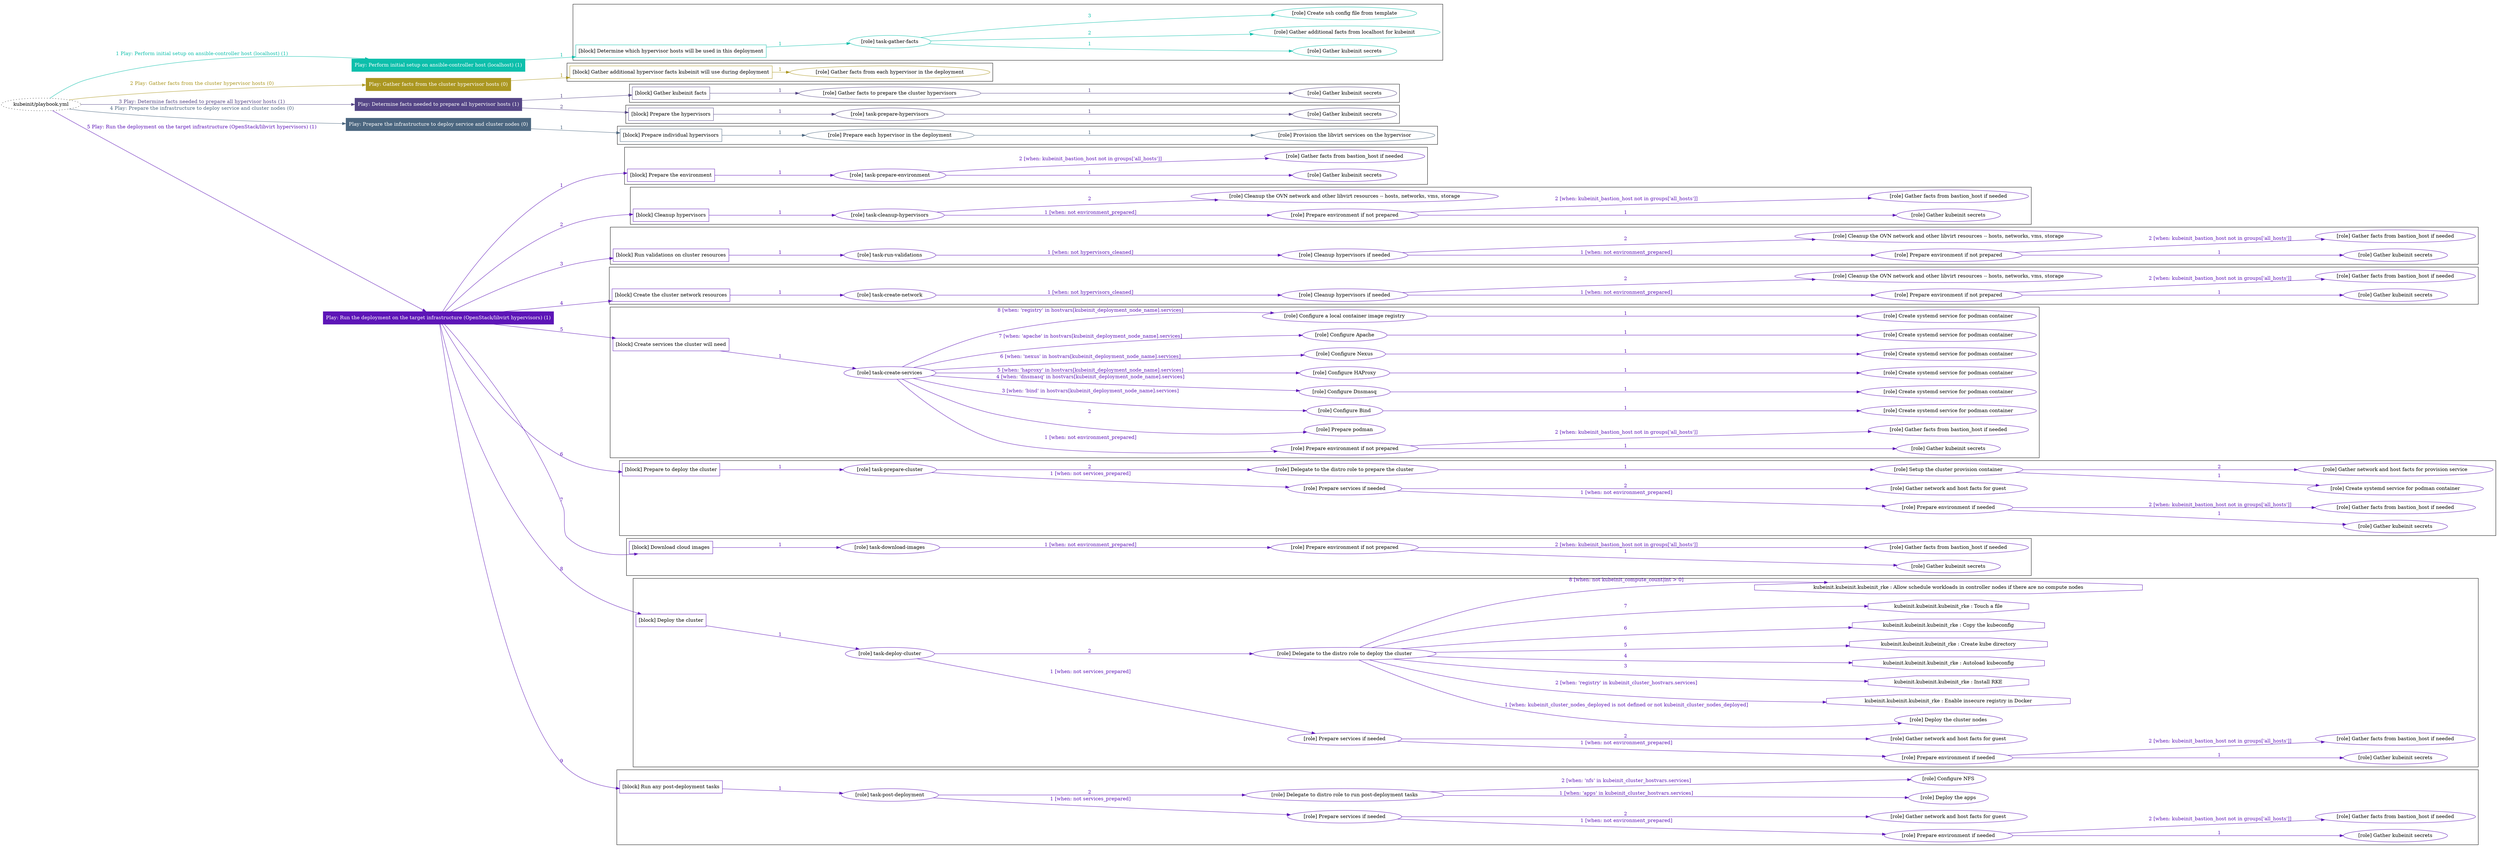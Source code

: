 digraph {
	graph [concentrate=true ordering=in rankdir=LR ratio=fill]
	edge [esep=5 sep=10]
	"kubeinit/playbook.yml" [URL="/home/runner/work/kubeinit/kubeinit/kubeinit/playbook.yml" id=playbook_f7bdc3e6 style=dotted]
	"kubeinit/playbook.yml" -> play_c393688e [label="1 Play: Perform initial setup on ansible-controller host (localhost) (1)" color="#0dbfab" fontcolor="#0dbfab" id=edge_play_c393688e labeltooltip="1 Play: Perform initial setup on ansible-controller host (localhost) (1)" tooltip="1 Play: Perform initial setup on ansible-controller host (localhost) (1)"]
	subgraph "Play: Perform initial setup on ansible-controller host (localhost) (1)" {
		play_c393688e [label="Play: Perform initial setup on ansible-controller host (localhost) (1)" URL="/home/runner/work/kubeinit/kubeinit/kubeinit/playbook.yml" color="#0dbfab" fontcolor="#ffffff" id=play_c393688e shape=box style=filled tooltip=localhost]
		play_c393688e -> block_7fe28656 [label=1 color="#0dbfab" fontcolor="#0dbfab" id=edge_block_7fe28656 labeltooltip=1 tooltip=1]
		subgraph cluster_block_7fe28656 {
			block_7fe28656 [label="[block] Determine which hypervisor hosts will be used in this deployment" URL="/home/runner/work/kubeinit/kubeinit/kubeinit/playbook.yml" color="#0dbfab" id=block_7fe28656 labeltooltip="Determine which hypervisor hosts will be used in this deployment" shape=box tooltip="Determine which hypervisor hosts will be used in this deployment"]
			block_7fe28656 -> role_66c20160 [label="1 " color="#0dbfab" fontcolor="#0dbfab" id=edge_role_66c20160 labeltooltip="1 " tooltip="1 "]
			subgraph "task-gather-facts" {
				role_66c20160 [label="[role] task-gather-facts" URL="/home/runner/work/kubeinit/kubeinit/kubeinit/playbook.yml" color="#0dbfab" id=role_66c20160 tooltip="task-gather-facts"]
				role_66c20160 -> role_f27fe825 [label="1 " color="#0dbfab" fontcolor="#0dbfab" id=edge_role_f27fe825 labeltooltip="1 " tooltip="1 "]
				subgraph "Gather kubeinit secrets" {
					role_f27fe825 [label="[role] Gather kubeinit secrets" URL="/home/runner/.ansible/collections/ansible_collections/kubeinit/kubeinit/roles/kubeinit_prepare/tasks/build_hypervisors_group.yml" color="#0dbfab" id=role_f27fe825 tooltip="Gather kubeinit secrets"]
				}
				role_66c20160 -> role_dd9f4441 [label="2 " color="#0dbfab" fontcolor="#0dbfab" id=edge_role_dd9f4441 labeltooltip="2 " tooltip="2 "]
				subgraph "Gather additional facts from localhost for kubeinit" {
					role_dd9f4441 [label="[role] Gather additional facts from localhost for kubeinit" URL="/home/runner/.ansible/collections/ansible_collections/kubeinit/kubeinit/roles/kubeinit_prepare/tasks/build_hypervisors_group.yml" color="#0dbfab" id=role_dd9f4441 tooltip="Gather additional facts from localhost for kubeinit"]
				}
				role_66c20160 -> role_2caf20b4 [label="3 " color="#0dbfab" fontcolor="#0dbfab" id=edge_role_2caf20b4 labeltooltip="3 " tooltip="3 "]
				subgraph "Create ssh config file from template" {
					role_2caf20b4 [label="[role] Create ssh config file from template" URL="/home/runner/.ansible/collections/ansible_collections/kubeinit/kubeinit/roles/kubeinit_prepare/tasks/build_hypervisors_group.yml" color="#0dbfab" id=role_2caf20b4 tooltip="Create ssh config file from template"]
				}
			}
		}
	}
	"kubeinit/playbook.yml" -> play_a67c57bf [label="2 Play: Gather facts from the cluster hypervisor hosts (0)" color="#ab9721" fontcolor="#ab9721" id=edge_play_a67c57bf labeltooltip="2 Play: Gather facts from the cluster hypervisor hosts (0)" tooltip="2 Play: Gather facts from the cluster hypervisor hosts (0)"]
	subgraph "Play: Gather facts from the cluster hypervisor hosts (0)" {
		play_a67c57bf [label="Play: Gather facts from the cluster hypervisor hosts (0)" URL="/home/runner/work/kubeinit/kubeinit/kubeinit/playbook.yml" color="#ab9721" fontcolor="#ffffff" id=play_a67c57bf shape=box style=filled tooltip="Play: Gather facts from the cluster hypervisor hosts (0)"]
		play_a67c57bf -> block_bf45028e [label=1 color="#ab9721" fontcolor="#ab9721" id=edge_block_bf45028e labeltooltip=1 tooltip=1]
		subgraph cluster_block_bf45028e {
			block_bf45028e [label="[block] Gather additional hypervisor facts kubeinit will use during deployment" URL="/home/runner/work/kubeinit/kubeinit/kubeinit/playbook.yml" color="#ab9721" id=block_bf45028e labeltooltip="Gather additional hypervisor facts kubeinit will use during deployment" shape=box tooltip="Gather additional hypervisor facts kubeinit will use during deployment"]
			block_bf45028e -> role_79d6da40 [label="1 " color="#ab9721" fontcolor="#ab9721" id=edge_role_79d6da40 labeltooltip="1 " tooltip="1 "]
			subgraph "Gather facts from each hypervisor in the deployment" {
				role_79d6da40 [label="[role] Gather facts from each hypervisor in the deployment" URL="/home/runner/work/kubeinit/kubeinit/kubeinit/playbook.yml" color="#ab9721" id=role_79d6da40 tooltip="Gather facts from each hypervisor in the deployment"]
			}
		}
	}
	"kubeinit/playbook.yml" -> play_c606efe7 [label="3 Play: Determine facts needed to prepare all hypervisor hosts (1)" color="#554686" fontcolor="#554686" id=edge_play_c606efe7 labeltooltip="3 Play: Determine facts needed to prepare all hypervisor hosts (1)" tooltip="3 Play: Determine facts needed to prepare all hypervisor hosts (1)"]
	subgraph "Play: Determine facts needed to prepare all hypervisor hosts (1)" {
		play_c606efe7 [label="Play: Determine facts needed to prepare all hypervisor hosts (1)" URL="/home/runner/work/kubeinit/kubeinit/kubeinit/playbook.yml" color="#554686" fontcolor="#ffffff" id=play_c606efe7 shape=box style=filled tooltip=localhost]
		play_c606efe7 -> block_c7321a8e [label=1 color="#554686" fontcolor="#554686" id=edge_block_c7321a8e labeltooltip=1 tooltip=1]
		subgraph cluster_block_c7321a8e {
			block_c7321a8e [label="[block] Gather kubeinit facts" URL="/home/runner/work/kubeinit/kubeinit/kubeinit/playbook.yml" color="#554686" id=block_c7321a8e labeltooltip="Gather kubeinit facts" shape=box tooltip="Gather kubeinit facts"]
			block_c7321a8e -> role_6e39e400 [label="1 " color="#554686" fontcolor="#554686" id=edge_role_6e39e400 labeltooltip="1 " tooltip="1 "]
			subgraph "Gather facts to prepare the cluster hypervisors" {
				role_6e39e400 [label="[role] Gather facts to prepare the cluster hypervisors" URL="/home/runner/work/kubeinit/kubeinit/kubeinit/playbook.yml" color="#554686" id=role_6e39e400 tooltip="Gather facts to prepare the cluster hypervisors"]
				role_6e39e400 -> role_b5533bbb [label="1 " color="#554686" fontcolor="#554686" id=edge_role_b5533bbb labeltooltip="1 " tooltip="1 "]
				subgraph "Gather kubeinit secrets" {
					role_b5533bbb [label="[role] Gather kubeinit secrets" URL="/home/runner/.ansible/collections/ansible_collections/kubeinit/kubeinit/roles/kubeinit_prepare/tasks/gather_kubeinit_facts.yml" color="#554686" id=role_b5533bbb tooltip="Gather kubeinit secrets"]
				}
			}
		}
		play_c606efe7 -> block_2f80e4f6 [label=2 color="#554686" fontcolor="#554686" id=edge_block_2f80e4f6 labeltooltip=2 tooltip=2]
		subgraph cluster_block_2f80e4f6 {
			block_2f80e4f6 [label="[block] Prepare the hypervisors" URL="/home/runner/work/kubeinit/kubeinit/kubeinit/playbook.yml" color="#554686" id=block_2f80e4f6 labeltooltip="Prepare the hypervisors" shape=box tooltip="Prepare the hypervisors"]
			block_2f80e4f6 -> role_f9251c96 [label="1 " color="#554686" fontcolor="#554686" id=edge_role_f9251c96 labeltooltip="1 " tooltip="1 "]
			subgraph "task-prepare-hypervisors" {
				role_f9251c96 [label="[role] task-prepare-hypervisors" URL="/home/runner/work/kubeinit/kubeinit/kubeinit/playbook.yml" color="#554686" id=role_f9251c96 tooltip="task-prepare-hypervisors"]
				role_f9251c96 -> role_23a0847c [label="1 " color="#554686" fontcolor="#554686" id=edge_role_23a0847c labeltooltip="1 " tooltip="1 "]
				subgraph "Gather kubeinit secrets" {
					role_23a0847c [label="[role] Gather kubeinit secrets" URL="/home/runner/.ansible/collections/ansible_collections/kubeinit/kubeinit/roles/kubeinit_prepare/tasks/gather_kubeinit_facts.yml" color="#554686" id=role_23a0847c tooltip="Gather kubeinit secrets"]
				}
			}
		}
	}
	"kubeinit/playbook.yml" -> play_fe743a05 [label="4 Play: Prepare the infrastructure to deploy service and cluster nodes (0)" color="#4c6780" fontcolor="#4c6780" id=edge_play_fe743a05 labeltooltip="4 Play: Prepare the infrastructure to deploy service and cluster nodes (0)" tooltip="4 Play: Prepare the infrastructure to deploy service and cluster nodes (0)"]
	subgraph "Play: Prepare the infrastructure to deploy service and cluster nodes (0)" {
		play_fe743a05 [label="Play: Prepare the infrastructure to deploy service and cluster nodes (0)" URL="/home/runner/work/kubeinit/kubeinit/kubeinit/playbook.yml" color="#4c6780" fontcolor="#ffffff" id=play_fe743a05 shape=box style=filled tooltip="Play: Prepare the infrastructure to deploy service and cluster nodes (0)"]
		play_fe743a05 -> block_8e3ae342 [label=1 color="#4c6780" fontcolor="#4c6780" id=edge_block_8e3ae342 labeltooltip=1 tooltip=1]
		subgraph cluster_block_8e3ae342 {
			block_8e3ae342 [label="[block] Prepare individual hypervisors" URL="/home/runner/work/kubeinit/kubeinit/kubeinit/playbook.yml" color="#4c6780" id=block_8e3ae342 labeltooltip="Prepare individual hypervisors" shape=box tooltip="Prepare individual hypervisors"]
			block_8e3ae342 -> role_4cfaab9f [label="1 " color="#4c6780" fontcolor="#4c6780" id=edge_role_4cfaab9f labeltooltip="1 " tooltip="1 "]
			subgraph "Prepare each hypervisor in the deployment" {
				role_4cfaab9f [label="[role] Prepare each hypervisor in the deployment" URL="/home/runner/work/kubeinit/kubeinit/kubeinit/playbook.yml" color="#4c6780" id=role_4cfaab9f tooltip="Prepare each hypervisor in the deployment"]
				role_4cfaab9f -> role_66889e3f [label="1 " color="#4c6780" fontcolor="#4c6780" id=edge_role_66889e3f labeltooltip="1 " tooltip="1 "]
				subgraph "Provision the libvirt services on the hypervisor" {
					role_66889e3f [label="[role] Provision the libvirt services on the hypervisor" URL="/home/runner/.ansible/collections/ansible_collections/kubeinit/kubeinit/roles/kubeinit_prepare/tasks/prepare_hypervisor.yml" color="#4c6780" id=role_66889e3f tooltip="Provision the libvirt services on the hypervisor"]
				}
			}
		}
	}
	"kubeinit/playbook.yml" -> play_daaf8f93 [label="5 Play: Run the deployment on the target infrastructure (OpenStack/libvirt hypervisors) (1)" color="#5d15b7" fontcolor="#5d15b7" id=edge_play_daaf8f93 labeltooltip="5 Play: Run the deployment on the target infrastructure (OpenStack/libvirt hypervisors) (1)" tooltip="5 Play: Run the deployment on the target infrastructure (OpenStack/libvirt hypervisors) (1)"]
	subgraph "Play: Run the deployment on the target infrastructure (OpenStack/libvirt hypervisors) (1)" {
		play_daaf8f93 [label="Play: Run the deployment on the target infrastructure (OpenStack/libvirt hypervisors) (1)" URL="/home/runner/work/kubeinit/kubeinit/kubeinit/playbook.yml" color="#5d15b7" fontcolor="#ffffff" id=play_daaf8f93 shape=box style=filled tooltip=localhost]
		play_daaf8f93 -> block_01f061ed [label=1 color="#5d15b7" fontcolor="#5d15b7" id=edge_block_01f061ed labeltooltip=1 tooltip=1]
		subgraph cluster_block_01f061ed {
			block_01f061ed [label="[block] Prepare the environment" URL="/home/runner/work/kubeinit/kubeinit/kubeinit/playbook.yml" color="#5d15b7" id=block_01f061ed labeltooltip="Prepare the environment" shape=box tooltip="Prepare the environment"]
			block_01f061ed -> role_c0b1f409 [label="1 " color="#5d15b7" fontcolor="#5d15b7" id=edge_role_c0b1f409 labeltooltip="1 " tooltip="1 "]
			subgraph "task-prepare-environment" {
				role_c0b1f409 [label="[role] task-prepare-environment" URL="/home/runner/work/kubeinit/kubeinit/kubeinit/playbook.yml" color="#5d15b7" id=role_c0b1f409 tooltip="task-prepare-environment"]
				role_c0b1f409 -> role_b097f38b [label="1 " color="#5d15b7" fontcolor="#5d15b7" id=edge_role_b097f38b labeltooltip="1 " tooltip="1 "]
				subgraph "Gather kubeinit secrets" {
					role_b097f38b [label="[role] Gather kubeinit secrets" URL="/home/runner/.ansible/collections/ansible_collections/kubeinit/kubeinit/roles/kubeinit_prepare/tasks/gather_kubeinit_facts.yml" color="#5d15b7" id=role_b097f38b tooltip="Gather kubeinit secrets"]
				}
				role_c0b1f409 -> role_479f1579 [label="2 [when: kubeinit_bastion_host not in groups['all_hosts']]" color="#5d15b7" fontcolor="#5d15b7" id=edge_role_479f1579 labeltooltip="2 [when: kubeinit_bastion_host not in groups['all_hosts']]" tooltip="2 [when: kubeinit_bastion_host not in groups['all_hosts']]"]
				subgraph "Gather facts from bastion_host if needed" {
					role_479f1579 [label="[role] Gather facts from bastion_host if needed" URL="/home/runner/.ansible/collections/ansible_collections/kubeinit/kubeinit/roles/kubeinit_prepare/tasks/main.yml" color="#5d15b7" id=role_479f1579 tooltip="Gather facts from bastion_host if needed"]
				}
			}
		}
		play_daaf8f93 -> block_e59b1c1a [label=2 color="#5d15b7" fontcolor="#5d15b7" id=edge_block_e59b1c1a labeltooltip=2 tooltip=2]
		subgraph cluster_block_e59b1c1a {
			block_e59b1c1a [label="[block] Cleanup hypervisors" URL="/home/runner/work/kubeinit/kubeinit/kubeinit/playbook.yml" color="#5d15b7" id=block_e59b1c1a labeltooltip="Cleanup hypervisors" shape=box tooltip="Cleanup hypervisors"]
			block_e59b1c1a -> role_309089dd [label="1 " color="#5d15b7" fontcolor="#5d15b7" id=edge_role_309089dd labeltooltip="1 " tooltip="1 "]
			subgraph "task-cleanup-hypervisors" {
				role_309089dd [label="[role] task-cleanup-hypervisors" URL="/home/runner/work/kubeinit/kubeinit/kubeinit/playbook.yml" color="#5d15b7" id=role_309089dd tooltip="task-cleanup-hypervisors"]
				role_309089dd -> role_0354b114 [label="1 [when: not environment_prepared]" color="#5d15b7" fontcolor="#5d15b7" id=edge_role_0354b114 labeltooltip="1 [when: not environment_prepared]" tooltip="1 [when: not environment_prepared]"]
				subgraph "Prepare environment if not prepared" {
					role_0354b114 [label="[role] Prepare environment if not prepared" URL="/home/runner/.ansible/collections/ansible_collections/kubeinit/kubeinit/roles/kubeinit_libvirt/tasks/cleanup_hypervisors.yml" color="#5d15b7" id=role_0354b114 tooltip="Prepare environment if not prepared"]
					role_0354b114 -> role_19a06820 [label="1 " color="#5d15b7" fontcolor="#5d15b7" id=edge_role_19a06820 labeltooltip="1 " tooltip="1 "]
					subgraph "Gather kubeinit secrets" {
						role_19a06820 [label="[role] Gather kubeinit secrets" URL="/home/runner/.ansible/collections/ansible_collections/kubeinit/kubeinit/roles/kubeinit_prepare/tasks/gather_kubeinit_facts.yml" color="#5d15b7" id=role_19a06820 tooltip="Gather kubeinit secrets"]
					}
					role_0354b114 -> role_1f2e3c57 [label="2 [when: kubeinit_bastion_host not in groups['all_hosts']]" color="#5d15b7" fontcolor="#5d15b7" id=edge_role_1f2e3c57 labeltooltip="2 [when: kubeinit_bastion_host not in groups['all_hosts']]" tooltip="2 [when: kubeinit_bastion_host not in groups['all_hosts']]"]
					subgraph "Gather facts from bastion_host if needed" {
						role_1f2e3c57 [label="[role] Gather facts from bastion_host if needed" URL="/home/runner/.ansible/collections/ansible_collections/kubeinit/kubeinit/roles/kubeinit_prepare/tasks/main.yml" color="#5d15b7" id=role_1f2e3c57 tooltip="Gather facts from bastion_host if needed"]
					}
				}
				role_309089dd -> role_6fa4a7d8 [label="2 " color="#5d15b7" fontcolor="#5d15b7" id=edge_role_6fa4a7d8 labeltooltip="2 " tooltip="2 "]
				subgraph "Cleanup the OVN network and other libvirt resources -- hosts, networks, vms, storage" {
					role_6fa4a7d8 [label="[role] Cleanup the OVN network and other libvirt resources -- hosts, networks, vms, storage" URL="/home/runner/.ansible/collections/ansible_collections/kubeinit/kubeinit/roles/kubeinit_libvirt/tasks/cleanup_hypervisors.yml" color="#5d15b7" id=role_6fa4a7d8 tooltip="Cleanup the OVN network and other libvirt resources -- hosts, networks, vms, storage"]
				}
			}
		}
		play_daaf8f93 -> block_468c1ac2 [label=3 color="#5d15b7" fontcolor="#5d15b7" id=edge_block_468c1ac2 labeltooltip=3 tooltip=3]
		subgraph cluster_block_468c1ac2 {
			block_468c1ac2 [label="[block] Run validations on cluster resources" URL="/home/runner/work/kubeinit/kubeinit/kubeinit/playbook.yml" color="#5d15b7" id=block_468c1ac2 labeltooltip="Run validations on cluster resources" shape=box tooltip="Run validations on cluster resources"]
			block_468c1ac2 -> role_809f375b [label="1 " color="#5d15b7" fontcolor="#5d15b7" id=edge_role_809f375b labeltooltip="1 " tooltip="1 "]
			subgraph "task-run-validations" {
				role_809f375b [label="[role] task-run-validations" URL="/home/runner/work/kubeinit/kubeinit/kubeinit/playbook.yml" color="#5d15b7" id=role_809f375b tooltip="task-run-validations"]
				role_809f375b -> role_fa030218 [label="1 [when: not hypervisors_cleaned]" color="#5d15b7" fontcolor="#5d15b7" id=edge_role_fa030218 labeltooltip="1 [when: not hypervisors_cleaned]" tooltip="1 [when: not hypervisors_cleaned]"]
				subgraph "Cleanup hypervisors if needed" {
					role_fa030218 [label="[role] Cleanup hypervisors if needed" URL="/home/runner/.ansible/collections/ansible_collections/kubeinit/kubeinit/roles/kubeinit_validations/tasks/main.yml" color="#5d15b7" id=role_fa030218 tooltip="Cleanup hypervisors if needed"]
					role_fa030218 -> role_3fecd6e3 [label="1 [when: not environment_prepared]" color="#5d15b7" fontcolor="#5d15b7" id=edge_role_3fecd6e3 labeltooltip="1 [when: not environment_prepared]" tooltip="1 [when: not environment_prepared]"]
					subgraph "Prepare environment if not prepared" {
						role_3fecd6e3 [label="[role] Prepare environment if not prepared" URL="/home/runner/.ansible/collections/ansible_collections/kubeinit/kubeinit/roles/kubeinit_libvirt/tasks/cleanup_hypervisors.yml" color="#5d15b7" id=role_3fecd6e3 tooltip="Prepare environment if not prepared"]
						role_3fecd6e3 -> role_d2a2685a [label="1 " color="#5d15b7" fontcolor="#5d15b7" id=edge_role_d2a2685a labeltooltip="1 " tooltip="1 "]
						subgraph "Gather kubeinit secrets" {
							role_d2a2685a [label="[role] Gather kubeinit secrets" URL="/home/runner/.ansible/collections/ansible_collections/kubeinit/kubeinit/roles/kubeinit_prepare/tasks/gather_kubeinit_facts.yml" color="#5d15b7" id=role_d2a2685a tooltip="Gather kubeinit secrets"]
						}
						role_3fecd6e3 -> role_b0c365c7 [label="2 [when: kubeinit_bastion_host not in groups['all_hosts']]" color="#5d15b7" fontcolor="#5d15b7" id=edge_role_b0c365c7 labeltooltip="2 [when: kubeinit_bastion_host not in groups['all_hosts']]" tooltip="2 [when: kubeinit_bastion_host not in groups['all_hosts']]"]
						subgraph "Gather facts from bastion_host if needed" {
							role_b0c365c7 [label="[role] Gather facts from bastion_host if needed" URL="/home/runner/.ansible/collections/ansible_collections/kubeinit/kubeinit/roles/kubeinit_prepare/tasks/main.yml" color="#5d15b7" id=role_b0c365c7 tooltip="Gather facts from bastion_host if needed"]
						}
					}
					role_fa030218 -> role_ade9b8c5 [label="2 " color="#5d15b7" fontcolor="#5d15b7" id=edge_role_ade9b8c5 labeltooltip="2 " tooltip="2 "]
					subgraph "Cleanup the OVN network and other libvirt resources -- hosts, networks, vms, storage" {
						role_ade9b8c5 [label="[role] Cleanup the OVN network and other libvirt resources -- hosts, networks, vms, storage" URL="/home/runner/.ansible/collections/ansible_collections/kubeinit/kubeinit/roles/kubeinit_libvirt/tasks/cleanup_hypervisors.yml" color="#5d15b7" id=role_ade9b8c5 tooltip="Cleanup the OVN network and other libvirt resources -- hosts, networks, vms, storage"]
					}
				}
			}
		}
		play_daaf8f93 -> block_fbffa070 [label=4 color="#5d15b7" fontcolor="#5d15b7" id=edge_block_fbffa070 labeltooltip=4 tooltip=4]
		subgraph cluster_block_fbffa070 {
			block_fbffa070 [label="[block] Create the cluster network resources" URL="/home/runner/work/kubeinit/kubeinit/kubeinit/playbook.yml" color="#5d15b7" id=block_fbffa070 labeltooltip="Create the cluster network resources" shape=box tooltip="Create the cluster network resources"]
			block_fbffa070 -> role_dddcf7eb [label="1 " color="#5d15b7" fontcolor="#5d15b7" id=edge_role_dddcf7eb labeltooltip="1 " tooltip="1 "]
			subgraph "task-create-network" {
				role_dddcf7eb [label="[role] task-create-network" URL="/home/runner/work/kubeinit/kubeinit/kubeinit/playbook.yml" color="#5d15b7" id=role_dddcf7eb tooltip="task-create-network"]
				role_dddcf7eb -> role_c4c0c15c [label="1 [when: not hypervisors_cleaned]" color="#5d15b7" fontcolor="#5d15b7" id=edge_role_c4c0c15c labeltooltip="1 [when: not hypervisors_cleaned]" tooltip="1 [when: not hypervisors_cleaned]"]
				subgraph "Cleanup hypervisors if needed" {
					role_c4c0c15c [label="[role] Cleanup hypervisors if needed" URL="/home/runner/.ansible/collections/ansible_collections/kubeinit/kubeinit/roles/kubeinit_libvirt/tasks/create_network.yml" color="#5d15b7" id=role_c4c0c15c tooltip="Cleanup hypervisors if needed"]
					role_c4c0c15c -> role_a3aaad77 [label="1 [when: not environment_prepared]" color="#5d15b7" fontcolor="#5d15b7" id=edge_role_a3aaad77 labeltooltip="1 [when: not environment_prepared]" tooltip="1 [when: not environment_prepared]"]
					subgraph "Prepare environment if not prepared" {
						role_a3aaad77 [label="[role] Prepare environment if not prepared" URL="/home/runner/.ansible/collections/ansible_collections/kubeinit/kubeinit/roles/kubeinit_libvirt/tasks/cleanup_hypervisors.yml" color="#5d15b7" id=role_a3aaad77 tooltip="Prepare environment if not prepared"]
						role_a3aaad77 -> role_57d6201d [label="1 " color="#5d15b7" fontcolor="#5d15b7" id=edge_role_57d6201d labeltooltip="1 " tooltip="1 "]
						subgraph "Gather kubeinit secrets" {
							role_57d6201d [label="[role] Gather kubeinit secrets" URL="/home/runner/.ansible/collections/ansible_collections/kubeinit/kubeinit/roles/kubeinit_prepare/tasks/gather_kubeinit_facts.yml" color="#5d15b7" id=role_57d6201d tooltip="Gather kubeinit secrets"]
						}
						role_a3aaad77 -> role_92b253f2 [label="2 [when: kubeinit_bastion_host not in groups['all_hosts']]" color="#5d15b7" fontcolor="#5d15b7" id=edge_role_92b253f2 labeltooltip="2 [when: kubeinit_bastion_host not in groups['all_hosts']]" tooltip="2 [when: kubeinit_bastion_host not in groups['all_hosts']]"]
						subgraph "Gather facts from bastion_host if needed" {
							role_92b253f2 [label="[role] Gather facts from bastion_host if needed" URL="/home/runner/.ansible/collections/ansible_collections/kubeinit/kubeinit/roles/kubeinit_prepare/tasks/main.yml" color="#5d15b7" id=role_92b253f2 tooltip="Gather facts from bastion_host if needed"]
						}
					}
					role_c4c0c15c -> role_78bb7551 [label="2 " color="#5d15b7" fontcolor="#5d15b7" id=edge_role_78bb7551 labeltooltip="2 " tooltip="2 "]
					subgraph "Cleanup the OVN network and other libvirt resources -- hosts, networks, vms, storage" {
						role_78bb7551 [label="[role] Cleanup the OVN network and other libvirt resources -- hosts, networks, vms, storage" URL="/home/runner/.ansible/collections/ansible_collections/kubeinit/kubeinit/roles/kubeinit_libvirt/tasks/cleanup_hypervisors.yml" color="#5d15b7" id=role_78bb7551 tooltip="Cleanup the OVN network and other libvirt resources -- hosts, networks, vms, storage"]
					}
				}
			}
		}
		play_daaf8f93 -> block_892d1fb3 [label=5 color="#5d15b7" fontcolor="#5d15b7" id=edge_block_892d1fb3 labeltooltip=5 tooltip=5]
		subgraph cluster_block_892d1fb3 {
			block_892d1fb3 [label="[block] Create services the cluster will need" URL="/home/runner/work/kubeinit/kubeinit/kubeinit/playbook.yml" color="#5d15b7" id=block_892d1fb3 labeltooltip="Create services the cluster will need" shape=box tooltip="Create services the cluster will need"]
			block_892d1fb3 -> role_92ab782a [label="1 " color="#5d15b7" fontcolor="#5d15b7" id=edge_role_92ab782a labeltooltip="1 " tooltip="1 "]
			subgraph "task-create-services" {
				role_92ab782a [label="[role] task-create-services" URL="/home/runner/work/kubeinit/kubeinit/kubeinit/playbook.yml" color="#5d15b7" id=role_92ab782a tooltip="task-create-services"]
				role_92ab782a -> role_abc050fe [label="1 [when: not environment_prepared]" color="#5d15b7" fontcolor="#5d15b7" id=edge_role_abc050fe labeltooltip="1 [when: not environment_prepared]" tooltip="1 [when: not environment_prepared]"]
				subgraph "Prepare environment if not prepared" {
					role_abc050fe [label="[role] Prepare environment if not prepared" URL="/home/runner/.ansible/collections/ansible_collections/kubeinit/kubeinit/roles/kubeinit_services/tasks/main.yml" color="#5d15b7" id=role_abc050fe tooltip="Prepare environment if not prepared"]
					role_abc050fe -> role_8776bb59 [label="1 " color="#5d15b7" fontcolor="#5d15b7" id=edge_role_8776bb59 labeltooltip="1 " tooltip="1 "]
					subgraph "Gather kubeinit secrets" {
						role_8776bb59 [label="[role] Gather kubeinit secrets" URL="/home/runner/.ansible/collections/ansible_collections/kubeinit/kubeinit/roles/kubeinit_prepare/tasks/gather_kubeinit_facts.yml" color="#5d15b7" id=role_8776bb59 tooltip="Gather kubeinit secrets"]
					}
					role_abc050fe -> role_10bb03e8 [label="2 [when: kubeinit_bastion_host not in groups['all_hosts']]" color="#5d15b7" fontcolor="#5d15b7" id=edge_role_10bb03e8 labeltooltip="2 [when: kubeinit_bastion_host not in groups['all_hosts']]" tooltip="2 [when: kubeinit_bastion_host not in groups['all_hosts']]"]
					subgraph "Gather facts from bastion_host if needed" {
						role_10bb03e8 [label="[role] Gather facts from bastion_host if needed" URL="/home/runner/.ansible/collections/ansible_collections/kubeinit/kubeinit/roles/kubeinit_prepare/tasks/main.yml" color="#5d15b7" id=role_10bb03e8 tooltip="Gather facts from bastion_host if needed"]
					}
				}
				role_92ab782a -> role_655e3b9f [label="2 " color="#5d15b7" fontcolor="#5d15b7" id=edge_role_655e3b9f labeltooltip="2 " tooltip="2 "]
				subgraph "Prepare podman" {
					role_655e3b9f [label="[role] Prepare podman" URL="/home/runner/.ansible/collections/ansible_collections/kubeinit/kubeinit/roles/kubeinit_services/tasks/00_create_service_pod.yml" color="#5d15b7" id=role_655e3b9f tooltip="Prepare podman"]
				}
				role_92ab782a -> role_49d9d812 [label="3 [when: 'bind' in hostvars[kubeinit_deployment_node_name].services]" color="#5d15b7" fontcolor="#5d15b7" id=edge_role_49d9d812 labeltooltip="3 [when: 'bind' in hostvars[kubeinit_deployment_node_name].services]" tooltip="3 [when: 'bind' in hostvars[kubeinit_deployment_node_name].services]"]
				subgraph "Configure Bind" {
					role_49d9d812 [label="[role] Configure Bind" URL="/home/runner/.ansible/collections/ansible_collections/kubeinit/kubeinit/roles/kubeinit_services/tasks/start_services_containers.yml" color="#5d15b7" id=role_49d9d812 tooltip="Configure Bind"]
					role_49d9d812 -> role_63ee5a59 [label="1 " color="#5d15b7" fontcolor="#5d15b7" id=edge_role_63ee5a59 labeltooltip="1 " tooltip="1 "]
					subgraph "Create systemd service for podman container" {
						role_63ee5a59 [label="[role] Create systemd service for podman container" URL="/home/runner/.ansible/collections/ansible_collections/kubeinit/kubeinit/roles/kubeinit_bind/tasks/main.yml" color="#5d15b7" id=role_63ee5a59 tooltip="Create systemd service for podman container"]
					}
				}
				role_92ab782a -> role_735aa0c4 [label="4 [when: 'dnsmasq' in hostvars[kubeinit_deployment_node_name].services]" color="#5d15b7" fontcolor="#5d15b7" id=edge_role_735aa0c4 labeltooltip="4 [when: 'dnsmasq' in hostvars[kubeinit_deployment_node_name].services]" tooltip="4 [when: 'dnsmasq' in hostvars[kubeinit_deployment_node_name].services]"]
				subgraph "Configure Dnsmasq" {
					role_735aa0c4 [label="[role] Configure Dnsmasq" URL="/home/runner/.ansible/collections/ansible_collections/kubeinit/kubeinit/roles/kubeinit_services/tasks/start_services_containers.yml" color="#5d15b7" id=role_735aa0c4 tooltip="Configure Dnsmasq"]
					role_735aa0c4 -> role_063bdd42 [label="1 " color="#5d15b7" fontcolor="#5d15b7" id=edge_role_063bdd42 labeltooltip="1 " tooltip="1 "]
					subgraph "Create systemd service for podman container" {
						role_063bdd42 [label="[role] Create systemd service for podman container" URL="/home/runner/.ansible/collections/ansible_collections/kubeinit/kubeinit/roles/kubeinit_dnsmasq/tasks/main.yml" color="#5d15b7" id=role_063bdd42 tooltip="Create systemd service for podman container"]
					}
				}
				role_92ab782a -> role_b496031f [label="5 [when: 'haproxy' in hostvars[kubeinit_deployment_node_name].services]" color="#5d15b7" fontcolor="#5d15b7" id=edge_role_b496031f labeltooltip="5 [when: 'haproxy' in hostvars[kubeinit_deployment_node_name].services]" tooltip="5 [when: 'haproxy' in hostvars[kubeinit_deployment_node_name].services]"]
				subgraph "Configure HAProxy" {
					role_b496031f [label="[role] Configure HAProxy" URL="/home/runner/.ansible/collections/ansible_collections/kubeinit/kubeinit/roles/kubeinit_services/tasks/start_services_containers.yml" color="#5d15b7" id=role_b496031f tooltip="Configure HAProxy"]
					role_b496031f -> role_37127398 [label="1 " color="#5d15b7" fontcolor="#5d15b7" id=edge_role_37127398 labeltooltip="1 " tooltip="1 "]
					subgraph "Create systemd service for podman container" {
						role_37127398 [label="[role] Create systemd service for podman container" URL="/home/runner/.ansible/collections/ansible_collections/kubeinit/kubeinit/roles/kubeinit_haproxy/tasks/main.yml" color="#5d15b7" id=role_37127398 tooltip="Create systemd service for podman container"]
					}
				}
				role_92ab782a -> role_bfba3645 [label="6 [when: 'nexus' in hostvars[kubeinit_deployment_node_name].services]" color="#5d15b7" fontcolor="#5d15b7" id=edge_role_bfba3645 labeltooltip="6 [when: 'nexus' in hostvars[kubeinit_deployment_node_name].services]" tooltip="6 [when: 'nexus' in hostvars[kubeinit_deployment_node_name].services]"]
				subgraph "Configure Nexus" {
					role_bfba3645 [label="[role] Configure Nexus" URL="/home/runner/.ansible/collections/ansible_collections/kubeinit/kubeinit/roles/kubeinit_services/tasks/start_services_containers.yml" color="#5d15b7" id=role_bfba3645 tooltip="Configure Nexus"]
					role_bfba3645 -> role_c87550f4 [label="1 " color="#5d15b7" fontcolor="#5d15b7" id=edge_role_c87550f4 labeltooltip="1 " tooltip="1 "]
					subgraph "Create systemd service for podman container" {
						role_c87550f4 [label="[role] Create systemd service for podman container" URL="/home/runner/.ansible/collections/ansible_collections/kubeinit/kubeinit/roles/kubeinit_nexus/tasks/main.yml" color="#5d15b7" id=role_c87550f4 tooltip="Create systemd service for podman container"]
					}
				}
				role_92ab782a -> role_0a740ded [label="7 [when: 'apache' in hostvars[kubeinit_deployment_node_name].services]" color="#5d15b7" fontcolor="#5d15b7" id=edge_role_0a740ded labeltooltip="7 [when: 'apache' in hostvars[kubeinit_deployment_node_name].services]" tooltip="7 [when: 'apache' in hostvars[kubeinit_deployment_node_name].services]"]
				subgraph "Configure Apache" {
					role_0a740ded [label="[role] Configure Apache" URL="/home/runner/.ansible/collections/ansible_collections/kubeinit/kubeinit/roles/kubeinit_services/tasks/start_services_containers.yml" color="#5d15b7" id=role_0a740ded tooltip="Configure Apache"]
					role_0a740ded -> role_972ab16b [label="1 " color="#5d15b7" fontcolor="#5d15b7" id=edge_role_972ab16b labeltooltip="1 " tooltip="1 "]
					subgraph "Create systemd service for podman container" {
						role_972ab16b [label="[role] Create systemd service for podman container" URL="/home/runner/.ansible/collections/ansible_collections/kubeinit/kubeinit/roles/kubeinit_apache/tasks/main.yml" color="#5d15b7" id=role_972ab16b tooltip="Create systemd service for podman container"]
					}
				}
				role_92ab782a -> role_cbf4e709 [label="8 [when: 'registry' in hostvars[kubeinit_deployment_node_name].services]" color="#5d15b7" fontcolor="#5d15b7" id=edge_role_cbf4e709 labeltooltip="8 [when: 'registry' in hostvars[kubeinit_deployment_node_name].services]" tooltip="8 [when: 'registry' in hostvars[kubeinit_deployment_node_name].services]"]
				subgraph "Configure a local container image registry" {
					role_cbf4e709 [label="[role] Configure a local container image registry" URL="/home/runner/.ansible/collections/ansible_collections/kubeinit/kubeinit/roles/kubeinit_services/tasks/start_services_containers.yml" color="#5d15b7" id=role_cbf4e709 tooltip="Configure a local container image registry"]
					role_cbf4e709 -> role_8ba09638 [label="1 " color="#5d15b7" fontcolor="#5d15b7" id=edge_role_8ba09638 labeltooltip="1 " tooltip="1 "]
					subgraph "Create systemd service for podman container" {
						role_8ba09638 [label="[role] Create systemd service for podman container" URL="/home/runner/.ansible/collections/ansible_collections/kubeinit/kubeinit/roles/kubeinit_registry/tasks/main.yml" color="#5d15b7" id=role_8ba09638 tooltip="Create systemd service for podman container"]
					}
				}
			}
		}
		play_daaf8f93 -> block_decda56d [label=6 color="#5d15b7" fontcolor="#5d15b7" id=edge_block_decda56d labeltooltip=6 tooltip=6]
		subgraph cluster_block_decda56d {
			block_decda56d [label="[block] Prepare to deploy the cluster" URL="/home/runner/work/kubeinit/kubeinit/kubeinit/playbook.yml" color="#5d15b7" id=block_decda56d labeltooltip="Prepare to deploy the cluster" shape=box tooltip="Prepare to deploy the cluster"]
			block_decda56d -> role_649305e9 [label="1 " color="#5d15b7" fontcolor="#5d15b7" id=edge_role_649305e9 labeltooltip="1 " tooltip="1 "]
			subgraph "task-prepare-cluster" {
				role_649305e9 [label="[role] task-prepare-cluster" URL="/home/runner/work/kubeinit/kubeinit/kubeinit/playbook.yml" color="#5d15b7" id=role_649305e9 tooltip="task-prepare-cluster"]
				role_649305e9 -> role_af64f206 [label="1 [when: not services_prepared]" color="#5d15b7" fontcolor="#5d15b7" id=edge_role_af64f206 labeltooltip="1 [when: not services_prepared]" tooltip="1 [when: not services_prepared]"]
				subgraph "Prepare services if needed" {
					role_af64f206 [label="[role] Prepare services if needed" URL="/home/runner/.ansible/collections/ansible_collections/kubeinit/kubeinit/roles/kubeinit_prepare/tasks/prepare_cluster.yml" color="#5d15b7" id=role_af64f206 tooltip="Prepare services if needed"]
					role_af64f206 -> role_4ff1eeb8 [label="1 [when: not environment_prepared]" color="#5d15b7" fontcolor="#5d15b7" id=edge_role_4ff1eeb8 labeltooltip="1 [when: not environment_prepared]" tooltip="1 [when: not environment_prepared]"]
					subgraph "Prepare environment if needed" {
						role_4ff1eeb8 [label="[role] Prepare environment if needed" URL="/home/runner/.ansible/collections/ansible_collections/kubeinit/kubeinit/roles/kubeinit_services/tasks/prepare_services.yml" color="#5d15b7" id=role_4ff1eeb8 tooltip="Prepare environment if needed"]
						role_4ff1eeb8 -> role_7fa50158 [label="1 " color="#5d15b7" fontcolor="#5d15b7" id=edge_role_7fa50158 labeltooltip="1 " tooltip="1 "]
						subgraph "Gather kubeinit secrets" {
							role_7fa50158 [label="[role] Gather kubeinit secrets" URL="/home/runner/.ansible/collections/ansible_collections/kubeinit/kubeinit/roles/kubeinit_prepare/tasks/gather_kubeinit_facts.yml" color="#5d15b7" id=role_7fa50158 tooltip="Gather kubeinit secrets"]
						}
						role_4ff1eeb8 -> role_9e69512c [label="2 [when: kubeinit_bastion_host not in groups['all_hosts']]" color="#5d15b7" fontcolor="#5d15b7" id=edge_role_9e69512c labeltooltip="2 [when: kubeinit_bastion_host not in groups['all_hosts']]" tooltip="2 [when: kubeinit_bastion_host not in groups['all_hosts']]"]
						subgraph "Gather facts from bastion_host if needed" {
							role_9e69512c [label="[role] Gather facts from bastion_host if needed" URL="/home/runner/.ansible/collections/ansible_collections/kubeinit/kubeinit/roles/kubeinit_prepare/tasks/main.yml" color="#5d15b7" id=role_9e69512c tooltip="Gather facts from bastion_host if needed"]
						}
					}
					role_af64f206 -> role_8ca2a95f [label="2 " color="#5d15b7" fontcolor="#5d15b7" id=edge_role_8ca2a95f labeltooltip="2 " tooltip="2 "]
					subgraph "Gather network and host facts for guest" {
						role_8ca2a95f [label="[role] Gather network and host facts for guest" URL="/home/runner/.ansible/collections/ansible_collections/kubeinit/kubeinit/roles/kubeinit_services/tasks/prepare_services.yml" color="#5d15b7" id=role_8ca2a95f tooltip="Gather network and host facts for guest"]
					}
				}
				role_649305e9 -> role_50f708c2 [label="2 " color="#5d15b7" fontcolor="#5d15b7" id=edge_role_50f708c2 labeltooltip="2 " tooltip="2 "]
				subgraph "Delegate to the distro role to prepare the cluster" {
					role_50f708c2 [label="[role] Delegate to the distro role to prepare the cluster" URL="/home/runner/.ansible/collections/ansible_collections/kubeinit/kubeinit/roles/kubeinit_prepare/tasks/prepare_cluster.yml" color="#5d15b7" id=role_50f708c2 tooltip="Delegate to the distro role to prepare the cluster"]
					role_50f708c2 -> role_e7db0b02 [label="1 " color="#5d15b7" fontcolor="#5d15b7" id=edge_role_e7db0b02 labeltooltip="1 " tooltip="1 "]
					subgraph "Setup the cluster provision container" {
						role_e7db0b02 [label="[role] Setup the cluster provision container" URL="/home/runner/.ansible/collections/ansible_collections/kubeinit/kubeinit/roles/kubeinit_rke/tasks/prepare_cluster.yml" color="#5d15b7" id=role_e7db0b02 tooltip="Setup the cluster provision container"]
						role_e7db0b02 -> role_ad114e47 [label="1 " color="#5d15b7" fontcolor="#5d15b7" id=edge_role_ad114e47 labeltooltip="1 " tooltip="1 "]
						subgraph "Create systemd service for podman container" {
							role_ad114e47 [label="[role] Create systemd service for podman container" URL="/home/runner/.ansible/collections/ansible_collections/kubeinit/kubeinit/roles/kubeinit_services/tasks/create_provision_container.yml" color="#5d15b7" id=role_ad114e47 tooltip="Create systemd service for podman container"]
						}
						role_e7db0b02 -> role_82f96112 [label="2 " color="#5d15b7" fontcolor="#5d15b7" id=edge_role_82f96112 labeltooltip="2 " tooltip="2 "]
						subgraph "Gather network and host facts for provision service" {
							role_82f96112 [label="[role] Gather network and host facts for provision service" URL="/home/runner/.ansible/collections/ansible_collections/kubeinit/kubeinit/roles/kubeinit_services/tasks/create_provision_container.yml" color="#5d15b7" id=role_82f96112 tooltip="Gather network and host facts for provision service"]
						}
					}
				}
			}
		}
		play_daaf8f93 -> block_6e19fdab [label=7 color="#5d15b7" fontcolor="#5d15b7" id=edge_block_6e19fdab labeltooltip=7 tooltip=7]
		subgraph cluster_block_6e19fdab {
			block_6e19fdab [label="[block] Download cloud images" URL="/home/runner/work/kubeinit/kubeinit/kubeinit/playbook.yml" color="#5d15b7" id=block_6e19fdab labeltooltip="Download cloud images" shape=box tooltip="Download cloud images"]
			block_6e19fdab -> role_f8a43d06 [label="1 " color="#5d15b7" fontcolor="#5d15b7" id=edge_role_f8a43d06 labeltooltip="1 " tooltip="1 "]
			subgraph "task-download-images" {
				role_f8a43d06 [label="[role] task-download-images" URL="/home/runner/work/kubeinit/kubeinit/kubeinit/playbook.yml" color="#5d15b7" id=role_f8a43d06 tooltip="task-download-images"]
				role_f8a43d06 -> role_a972d8b3 [label="1 [when: not environment_prepared]" color="#5d15b7" fontcolor="#5d15b7" id=edge_role_a972d8b3 labeltooltip="1 [when: not environment_prepared]" tooltip="1 [when: not environment_prepared]"]
				subgraph "Prepare environment if not prepared" {
					role_a972d8b3 [label="[role] Prepare environment if not prepared" URL="/home/runner/.ansible/collections/ansible_collections/kubeinit/kubeinit/roles/kubeinit_libvirt/tasks/download_cloud_images.yml" color="#5d15b7" id=role_a972d8b3 tooltip="Prepare environment if not prepared"]
					role_a972d8b3 -> role_fa441486 [label="1 " color="#5d15b7" fontcolor="#5d15b7" id=edge_role_fa441486 labeltooltip="1 " tooltip="1 "]
					subgraph "Gather kubeinit secrets" {
						role_fa441486 [label="[role] Gather kubeinit secrets" URL="/home/runner/.ansible/collections/ansible_collections/kubeinit/kubeinit/roles/kubeinit_prepare/tasks/gather_kubeinit_facts.yml" color="#5d15b7" id=role_fa441486 tooltip="Gather kubeinit secrets"]
					}
					role_a972d8b3 -> role_04bd8c12 [label="2 [when: kubeinit_bastion_host not in groups['all_hosts']]" color="#5d15b7" fontcolor="#5d15b7" id=edge_role_04bd8c12 labeltooltip="2 [when: kubeinit_bastion_host not in groups['all_hosts']]" tooltip="2 [when: kubeinit_bastion_host not in groups['all_hosts']]"]
					subgraph "Gather facts from bastion_host if needed" {
						role_04bd8c12 [label="[role] Gather facts from bastion_host if needed" URL="/home/runner/.ansible/collections/ansible_collections/kubeinit/kubeinit/roles/kubeinit_prepare/tasks/main.yml" color="#5d15b7" id=role_04bd8c12 tooltip="Gather facts from bastion_host if needed"]
					}
				}
			}
		}
		play_daaf8f93 -> block_998cf888 [label=8 color="#5d15b7" fontcolor="#5d15b7" id=edge_block_998cf888 labeltooltip=8 tooltip=8]
		subgraph cluster_block_998cf888 {
			block_998cf888 [label="[block] Deploy the cluster" URL="/home/runner/work/kubeinit/kubeinit/kubeinit/playbook.yml" color="#5d15b7" id=block_998cf888 labeltooltip="Deploy the cluster" shape=box tooltip="Deploy the cluster"]
			block_998cf888 -> role_9a62b2d8 [label="1 " color="#5d15b7" fontcolor="#5d15b7" id=edge_role_9a62b2d8 labeltooltip="1 " tooltip="1 "]
			subgraph "task-deploy-cluster" {
				role_9a62b2d8 [label="[role] task-deploy-cluster" URL="/home/runner/work/kubeinit/kubeinit/kubeinit/playbook.yml" color="#5d15b7" id=role_9a62b2d8 tooltip="task-deploy-cluster"]
				role_9a62b2d8 -> role_fa062ba6 [label="1 [when: not services_prepared]" color="#5d15b7" fontcolor="#5d15b7" id=edge_role_fa062ba6 labeltooltip="1 [when: not services_prepared]" tooltip="1 [when: not services_prepared]"]
				subgraph "Prepare services if needed" {
					role_fa062ba6 [label="[role] Prepare services if needed" URL="/home/runner/.ansible/collections/ansible_collections/kubeinit/kubeinit/roles/kubeinit_prepare/tasks/deploy_cluster.yml" color="#5d15b7" id=role_fa062ba6 tooltip="Prepare services if needed"]
					role_fa062ba6 -> role_f834c6bd [label="1 [when: not environment_prepared]" color="#5d15b7" fontcolor="#5d15b7" id=edge_role_f834c6bd labeltooltip="1 [when: not environment_prepared]" tooltip="1 [when: not environment_prepared]"]
					subgraph "Prepare environment if needed" {
						role_f834c6bd [label="[role] Prepare environment if needed" URL="/home/runner/.ansible/collections/ansible_collections/kubeinit/kubeinit/roles/kubeinit_services/tasks/prepare_services.yml" color="#5d15b7" id=role_f834c6bd tooltip="Prepare environment if needed"]
						role_f834c6bd -> role_f0df9ea1 [label="1 " color="#5d15b7" fontcolor="#5d15b7" id=edge_role_f0df9ea1 labeltooltip="1 " tooltip="1 "]
						subgraph "Gather kubeinit secrets" {
							role_f0df9ea1 [label="[role] Gather kubeinit secrets" URL="/home/runner/.ansible/collections/ansible_collections/kubeinit/kubeinit/roles/kubeinit_prepare/tasks/gather_kubeinit_facts.yml" color="#5d15b7" id=role_f0df9ea1 tooltip="Gather kubeinit secrets"]
						}
						role_f834c6bd -> role_cf87855b [label="2 [when: kubeinit_bastion_host not in groups['all_hosts']]" color="#5d15b7" fontcolor="#5d15b7" id=edge_role_cf87855b labeltooltip="2 [when: kubeinit_bastion_host not in groups['all_hosts']]" tooltip="2 [when: kubeinit_bastion_host not in groups['all_hosts']]"]
						subgraph "Gather facts from bastion_host if needed" {
							role_cf87855b [label="[role] Gather facts from bastion_host if needed" URL="/home/runner/.ansible/collections/ansible_collections/kubeinit/kubeinit/roles/kubeinit_prepare/tasks/main.yml" color="#5d15b7" id=role_cf87855b tooltip="Gather facts from bastion_host if needed"]
						}
					}
					role_fa062ba6 -> role_52172bc5 [label="2 " color="#5d15b7" fontcolor="#5d15b7" id=edge_role_52172bc5 labeltooltip="2 " tooltip="2 "]
					subgraph "Gather network and host facts for guest" {
						role_52172bc5 [label="[role] Gather network and host facts for guest" URL="/home/runner/.ansible/collections/ansible_collections/kubeinit/kubeinit/roles/kubeinit_services/tasks/prepare_services.yml" color="#5d15b7" id=role_52172bc5 tooltip="Gather network and host facts for guest"]
					}
				}
				role_9a62b2d8 -> role_cc4f2206 [label="2 " color="#5d15b7" fontcolor="#5d15b7" id=edge_role_cc4f2206 labeltooltip="2 " tooltip="2 "]
				subgraph "Delegate to the distro role to deploy the cluster" {
					role_cc4f2206 [label="[role] Delegate to the distro role to deploy the cluster" URL="/home/runner/.ansible/collections/ansible_collections/kubeinit/kubeinit/roles/kubeinit_prepare/tasks/deploy_cluster.yml" color="#5d15b7" id=role_cc4f2206 tooltip="Delegate to the distro role to deploy the cluster"]
					role_cc4f2206 -> role_87940fe4 [label="1 [when: kubeinit_cluster_nodes_deployed is not defined or not kubeinit_cluster_nodes_deployed]" color="#5d15b7" fontcolor="#5d15b7" id=edge_role_87940fe4 labeltooltip="1 [when: kubeinit_cluster_nodes_deployed is not defined or not kubeinit_cluster_nodes_deployed]" tooltip="1 [when: kubeinit_cluster_nodes_deployed is not defined or not kubeinit_cluster_nodes_deployed]"]
					subgraph "Deploy the cluster nodes" {
						role_87940fe4 [label="[role] Deploy the cluster nodes" URL="/home/runner/.ansible/collections/ansible_collections/kubeinit/kubeinit/roles/kubeinit_rke/tasks/main.yml" color="#5d15b7" id=role_87940fe4 tooltip="Deploy the cluster nodes"]
					}
					task_b7032818 [label="kubeinit.kubeinit.kubeinit_rke : Enable insecure registry in Docker" URL="/home/runner/.ansible/collections/ansible_collections/kubeinit/kubeinit/roles/kubeinit_rke/tasks/main.yml" color="#5d15b7" id=task_b7032818 shape=octagon tooltip="kubeinit.kubeinit.kubeinit_rke : Enable insecure registry in Docker"]
					role_cc4f2206 -> task_b7032818 [label="2 [when: 'registry' in kubeinit_cluster_hostvars.services]" color="#5d15b7" fontcolor="#5d15b7" id=edge_task_b7032818 labeltooltip="2 [when: 'registry' in kubeinit_cluster_hostvars.services]" tooltip="2 [when: 'registry' in kubeinit_cluster_hostvars.services]"]
					task_c010009e [label="kubeinit.kubeinit.kubeinit_rke : Install RKE" URL="/home/runner/.ansible/collections/ansible_collections/kubeinit/kubeinit/roles/kubeinit_rke/tasks/main.yml" color="#5d15b7" id=task_c010009e shape=octagon tooltip="kubeinit.kubeinit.kubeinit_rke : Install RKE"]
					role_cc4f2206 -> task_c010009e [label="3 " color="#5d15b7" fontcolor="#5d15b7" id=edge_task_c010009e labeltooltip="3 " tooltip="3 "]
					task_640553e3 [label="kubeinit.kubeinit.kubeinit_rke : Autoload kubeconfig" URL="/home/runner/.ansible/collections/ansible_collections/kubeinit/kubeinit/roles/kubeinit_rke/tasks/main.yml" color="#5d15b7" id=task_640553e3 shape=octagon tooltip="kubeinit.kubeinit.kubeinit_rke : Autoload kubeconfig"]
					role_cc4f2206 -> task_640553e3 [label="4 " color="#5d15b7" fontcolor="#5d15b7" id=edge_task_640553e3 labeltooltip="4 " tooltip="4 "]
					task_4c507bf4 [label="kubeinit.kubeinit.kubeinit_rke : Create kube directory" URL="/home/runner/.ansible/collections/ansible_collections/kubeinit/kubeinit/roles/kubeinit_rke/tasks/main.yml" color="#5d15b7" id=task_4c507bf4 shape=octagon tooltip="kubeinit.kubeinit.kubeinit_rke : Create kube directory"]
					role_cc4f2206 -> task_4c507bf4 [label="5 " color="#5d15b7" fontcolor="#5d15b7" id=edge_task_4c507bf4 labeltooltip="5 " tooltip="5 "]
					task_09ddb26c [label="kubeinit.kubeinit.kubeinit_rke : Copy the kubeconfig" URL="/home/runner/.ansible/collections/ansible_collections/kubeinit/kubeinit/roles/kubeinit_rke/tasks/main.yml" color="#5d15b7" id=task_09ddb26c shape=octagon tooltip="kubeinit.kubeinit.kubeinit_rke : Copy the kubeconfig"]
					role_cc4f2206 -> task_09ddb26c [label="6 " color="#5d15b7" fontcolor="#5d15b7" id=edge_task_09ddb26c labeltooltip="6 " tooltip="6 "]
					task_2cf130d0 [label="kubeinit.kubeinit.kubeinit_rke : Touch a file" URL="/home/runner/.ansible/collections/ansible_collections/kubeinit/kubeinit/roles/kubeinit_rke/tasks/main.yml" color="#5d15b7" id=task_2cf130d0 shape=octagon tooltip="kubeinit.kubeinit.kubeinit_rke : Touch a file"]
					role_cc4f2206 -> task_2cf130d0 [label="7 " color="#5d15b7" fontcolor="#5d15b7" id=edge_task_2cf130d0 labeltooltip="7 " tooltip="7 "]
					task_81125b79 [label="kubeinit.kubeinit.kubeinit_rke : Allow schedule workloads in controller nodes if there are no compute nodes" URL="/home/runner/.ansible/collections/ansible_collections/kubeinit/kubeinit/roles/kubeinit_rke/tasks/main.yml" color="#5d15b7" id=task_81125b79 shape=octagon tooltip="kubeinit.kubeinit.kubeinit_rke : Allow schedule workloads in controller nodes if there are no compute nodes"]
					role_cc4f2206 -> task_81125b79 [label="8 [when: not kubeinit_compute_count|int > 0]" color="#5d15b7" fontcolor="#5d15b7" id=edge_task_81125b79 labeltooltip="8 [when: not kubeinit_compute_count|int > 0]" tooltip="8 [when: not kubeinit_compute_count|int > 0]"]
				}
			}
		}
		play_daaf8f93 -> block_9cbe20fe [label=9 color="#5d15b7" fontcolor="#5d15b7" id=edge_block_9cbe20fe labeltooltip=9 tooltip=9]
		subgraph cluster_block_9cbe20fe {
			block_9cbe20fe [label="[block] Run any post-deployment tasks" URL="/home/runner/work/kubeinit/kubeinit/kubeinit/playbook.yml" color="#5d15b7" id=block_9cbe20fe labeltooltip="Run any post-deployment tasks" shape=box tooltip="Run any post-deployment tasks"]
			block_9cbe20fe -> role_7ca788c3 [label="1 " color="#5d15b7" fontcolor="#5d15b7" id=edge_role_7ca788c3 labeltooltip="1 " tooltip="1 "]
			subgraph "task-post-deployment" {
				role_7ca788c3 [label="[role] task-post-deployment" URL="/home/runner/work/kubeinit/kubeinit/kubeinit/playbook.yml" color="#5d15b7" id=role_7ca788c3 tooltip="task-post-deployment"]
				role_7ca788c3 -> role_e756a7d7 [label="1 [when: not services_prepared]" color="#5d15b7" fontcolor="#5d15b7" id=edge_role_e756a7d7 labeltooltip="1 [when: not services_prepared]" tooltip="1 [when: not services_prepared]"]
				subgraph "Prepare services if needed" {
					role_e756a7d7 [label="[role] Prepare services if needed" URL="/home/runner/.ansible/collections/ansible_collections/kubeinit/kubeinit/roles/kubeinit_prepare/tasks/post_deployment.yml" color="#5d15b7" id=role_e756a7d7 tooltip="Prepare services if needed"]
					role_e756a7d7 -> role_246258df [label="1 [when: not environment_prepared]" color="#5d15b7" fontcolor="#5d15b7" id=edge_role_246258df labeltooltip="1 [when: not environment_prepared]" tooltip="1 [when: not environment_prepared]"]
					subgraph "Prepare environment if needed" {
						role_246258df [label="[role] Prepare environment if needed" URL="/home/runner/.ansible/collections/ansible_collections/kubeinit/kubeinit/roles/kubeinit_services/tasks/prepare_services.yml" color="#5d15b7" id=role_246258df tooltip="Prepare environment if needed"]
						role_246258df -> role_f66bdb8d [label="1 " color="#5d15b7" fontcolor="#5d15b7" id=edge_role_f66bdb8d labeltooltip="1 " tooltip="1 "]
						subgraph "Gather kubeinit secrets" {
							role_f66bdb8d [label="[role] Gather kubeinit secrets" URL="/home/runner/.ansible/collections/ansible_collections/kubeinit/kubeinit/roles/kubeinit_prepare/tasks/gather_kubeinit_facts.yml" color="#5d15b7" id=role_f66bdb8d tooltip="Gather kubeinit secrets"]
						}
						role_246258df -> role_bbe65edc [label="2 [when: kubeinit_bastion_host not in groups['all_hosts']]" color="#5d15b7" fontcolor="#5d15b7" id=edge_role_bbe65edc labeltooltip="2 [when: kubeinit_bastion_host not in groups['all_hosts']]" tooltip="2 [when: kubeinit_bastion_host not in groups['all_hosts']]"]
						subgraph "Gather facts from bastion_host if needed" {
							role_bbe65edc [label="[role] Gather facts from bastion_host if needed" URL="/home/runner/.ansible/collections/ansible_collections/kubeinit/kubeinit/roles/kubeinit_prepare/tasks/main.yml" color="#5d15b7" id=role_bbe65edc tooltip="Gather facts from bastion_host if needed"]
						}
					}
					role_e756a7d7 -> role_c3aa34ef [label="2 " color="#5d15b7" fontcolor="#5d15b7" id=edge_role_c3aa34ef labeltooltip="2 " tooltip="2 "]
					subgraph "Gather network and host facts for guest" {
						role_c3aa34ef [label="[role] Gather network and host facts for guest" URL="/home/runner/.ansible/collections/ansible_collections/kubeinit/kubeinit/roles/kubeinit_services/tasks/prepare_services.yml" color="#5d15b7" id=role_c3aa34ef tooltip="Gather network and host facts for guest"]
					}
				}
				role_7ca788c3 -> role_d0b773ea [label="2 " color="#5d15b7" fontcolor="#5d15b7" id=edge_role_d0b773ea labeltooltip="2 " tooltip="2 "]
				subgraph "Delegate to distro role to run post-deployment tasks" {
					role_d0b773ea [label="[role] Delegate to distro role to run post-deployment tasks" URL="/home/runner/.ansible/collections/ansible_collections/kubeinit/kubeinit/roles/kubeinit_prepare/tasks/post_deployment.yml" color="#5d15b7" id=role_d0b773ea tooltip="Delegate to distro role to run post-deployment tasks"]
					role_d0b773ea -> role_c810312b [label="1 [when: 'apps' in kubeinit_cluster_hostvars.services]" color="#5d15b7" fontcolor="#5d15b7" id=edge_role_c810312b labeltooltip="1 [when: 'apps' in kubeinit_cluster_hostvars.services]" tooltip="1 [when: 'apps' in kubeinit_cluster_hostvars.services]"]
					subgraph "Deploy the apps" {
						role_c810312b [label="[role] Deploy the apps" URL="/home/runner/.ansible/collections/ansible_collections/kubeinit/kubeinit/roles/kubeinit_rke/tasks/post_deployment_tasks.yml" color="#5d15b7" id=role_c810312b tooltip="Deploy the apps"]
					}
					role_d0b773ea -> role_991afc2c [label="2 [when: 'nfs' in kubeinit_cluster_hostvars.services]" color="#5d15b7" fontcolor="#5d15b7" id=edge_role_991afc2c labeltooltip="2 [when: 'nfs' in kubeinit_cluster_hostvars.services]" tooltip="2 [when: 'nfs' in kubeinit_cluster_hostvars.services]"]
					subgraph "Configure NFS" {
						role_991afc2c [label="[role] Configure NFS" URL="/home/runner/.ansible/collections/ansible_collections/kubeinit/kubeinit/roles/kubeinit_rke/tasks/post_deployment_tasks.yml" color="#5d15b7" id=role_991afc2c tooltip="Configure NFS"]
					}
				}
			}
		}
	}
}
